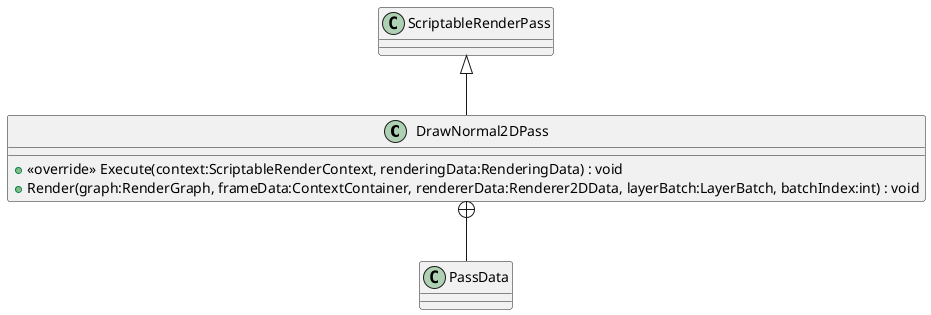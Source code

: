 @startuml
class DrawNormal2DPass {
    + <<override>> Execute(context:ScriptableRenderContext, renderingData:RenderingData) : void
    + Render(graph:RenderGraph, frameData:ContextContainer, rendererData:Renderer2DData, layerBatch:LayerBatch, batchIndex:int) : void
}
class PassData {
}
ScriptableRenderPass <|-- DrawNormal2DPass
DrawNormal2DPass +-- PassData
@enduml
